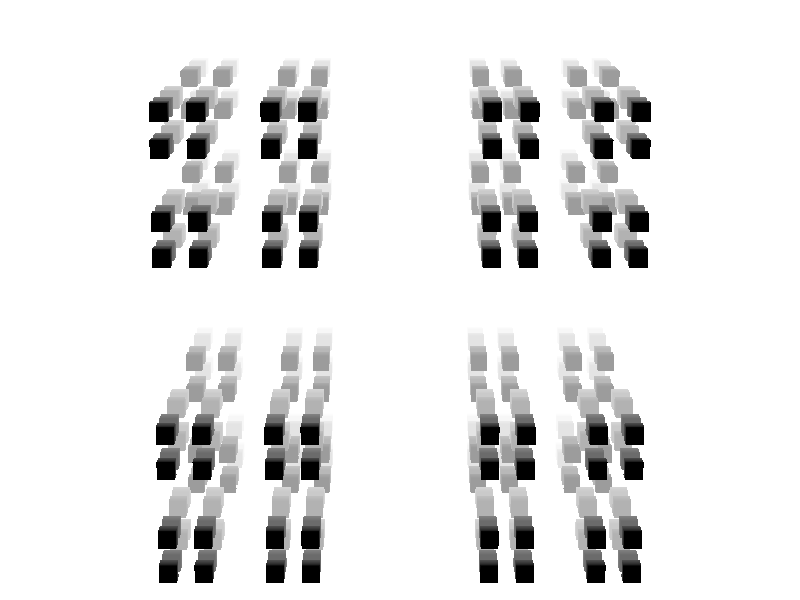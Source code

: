 #include "colors.inc"

camera {
    location <0, 2, -10>
    look_at  <0, 0,  0>
    angle 20
}

background { color White }

global_settings { ambient_light 0.4 }

light_source { 
  <2, 4, -3>*2 color 1.5*White
  area_light
  <-0.4,0.2,0>/7 <0.15,0.3,0.5>/7 8 8
}

#declare R = 1;
#declare epsilon = 0.001;
#declare rapport = 1/3;

#declare bits = function(n,k) {(mod(n,pow(2,k)) - mod(n,pow(2,k-1)))/pow(2,k-1)} // Donne le k-ième bit en base 2 de l'entier n (donc renvoie 0 ou 1)
#declare signe = function(n,k) {2*bits(n,k)-1} // À partir du k-ième bit, obtient +1 ou -1

#declare croix = union {
	box {
	  <-R/3,-R,-R>, <R/3,R,R>
	}
	box {
	  <-R/3,-R,-R>, <R/3,R,R>
	  rotate <0,0,90>
	}
	box {
	  <-R/3,-R,-R>, <R/3,R,R>
	  rotate <0,90,0>
	}
	scale 1+epsilon
}

#declare T1 = transform {
    scale rapport
    translate <2*R/3,2*R/3,2*R/3>
}


difference {
	box { 
	  <-R, -R, -R>, <R, R, R>
	}
	object { croix }
	#declare c1 = 0;
	#while (c1 < 8)
		object { croix scale rapport translate <signe(c1,3)*2*R/3,signe(c1,2)*2*R/3,signe(c1,1)*2*R/3> }
		#declare c2 = 0;		
		#while (c2 < 8)
			object { croix scale rapport translate <signe(c1,3)*2*R/3,signe(c1,2)*2*R/3,signe(c1,1)*2*R/3> 
				scale rapport translate <signe(c2,3)*2*R/3,signe(c2,2)*2*R/3,signe(c2,1)*2*R/3>}
			#declare c2 = c2 + 1;
		#end
		#declare c1 = c1 + 1;
	#end
	pigment {
		gradient z*2*R
		color_map {
		    [0 rgb <0,0,0>]
		    [1 rgb <1,1,1>]
		}
	}
	finish { ambient 0.2 }
}


